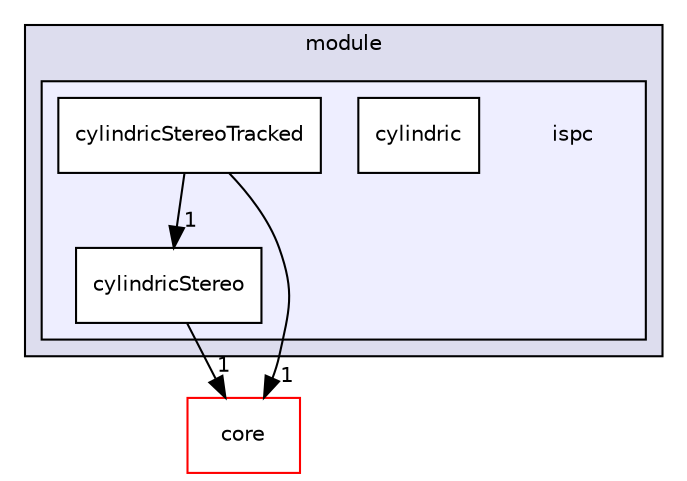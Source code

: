 digraph "platform/plugins/openDeck/module/ispc" {
  compound=true
  node [ fontsize="10", fontname="Helvetica"];
  edge [ labelfontsize="10", labelfontname="Helvetica"];
  subgraph clusterdir_8394413a065213dd7aef3f4bb7d01849 {
    graph [ bgcolor="#ddddee", pencolor="black", label="module" fontname="Helvetica", fontsize="10", URL="dir_8394413a065213dd7aef3f4bb7d01849.html"]
  subgraph clusterdir_f8c01585ab44a2461ce9de3af4b56528 {
    graph [ bgcolor="#eeeeff", pencolor="black", label="" URL="dir_f8c01585ab44a2461ce9de3af4b56528.html"];
    dir_f8c01585ab44a2461ce9de3af4b56528 [shape=plaintext label="ispc"];
  dir_23a6e58a6d10aa772193f5eb23035a87 [shape=box label="cylindric" fillcolor="white" style="filled" URL="dir_23a6e58a6d10aa772193f5eb23035a87.html"];
  dir_d65fdbbd25357d4888eb2d567ceb7eef [shape=box label="cylindricStereo" fillcolor="white" style="filled" URL="dir_d65fdbbd25357d4888eb2d567ceb7eef.html"];
  dir_b2e9be835f53e13fdcd91a6dfd8ac9d9 [shape=box label="cylindricStereoTracked" fillcolor="white" style="filled" URL="dir_b2e9be835f53e13fdcd91a6dfd8ac9d9.html"];
  }
  }
  dir_3066efc1f4040d52e90bf8a29ab3f16b [shape=box label="core" fillcolor="white" style="filled" color="red" URL="dir_3066efc1f4040d52e90bf8a29ab3f16b.html"];
  dir_d65fdbbd25357d4888eb2d567ceb7eef->dir_3066efc1f4040d52e90bf8a29ab3f16b [headlabel="1", labeldistance=1.5 headhref="dir_000121_000067.html"];
  dir_b2e9be835f53e13fdcd91a6dfd8ac9d9->dir_3066efc1f4040d52e90bf8a29ab3f16b [headlabel="1", labeldistance=1.5 headhref="dir_000122_000067.html"];
  dir_b2e9be835f53e13fdcd91a6dfd8ac9d9->dir_d65fdbbd25357d4888eb2d567ceb7eef [headlabel="1", labeldistance=1.5 headhref="dir_000122_000121.html"];
}

